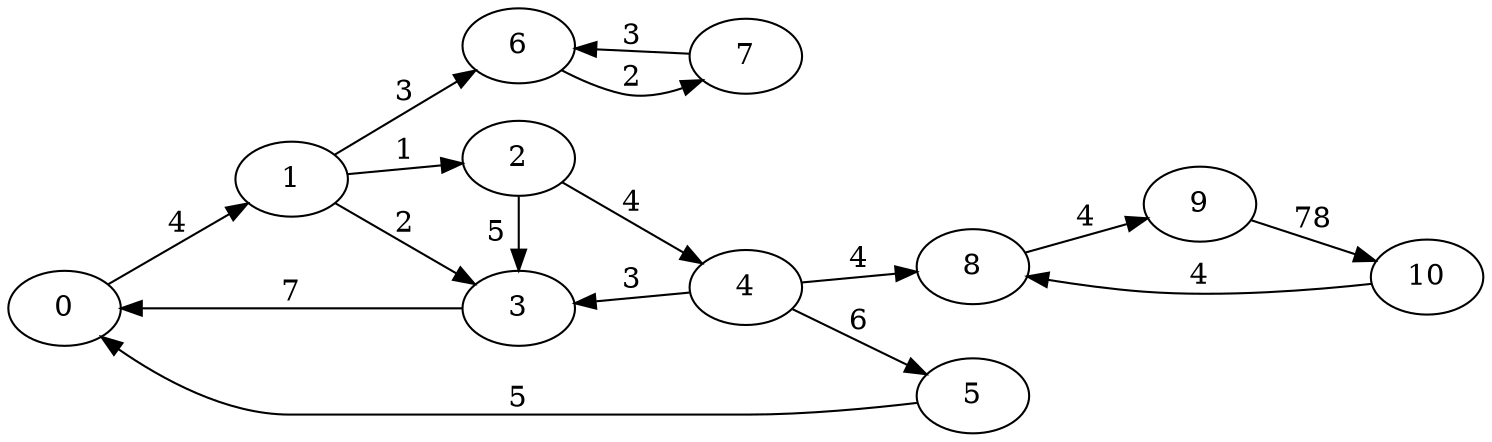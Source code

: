 digraph G {
ranksep = "equally";
rankdir = LR;
{rank = same; 0; };
{rank = same; 1; };
{rank = same; 2; 3; 6; };
{rank = same; 4; 7; };
{rank = same; 5; 8; };
{rank = same; 9; };
{rank = same; 10; };
{rank = same; };
0->1[label="4"];
1->2[label="1"];
1->3[label="2"];
1->6[label="3"];
2->3[label="5"];
2->4[label="4"];
3->0[label="7"];
6->7[label="2"];
4->3[label="3"];
4->5[label="6"];
4->8[label="4"];
7->6[label="3"];
5->0[label="5"];
8->9[label="4"];
9->10[label="78"];
10->8[label="4"];
}
